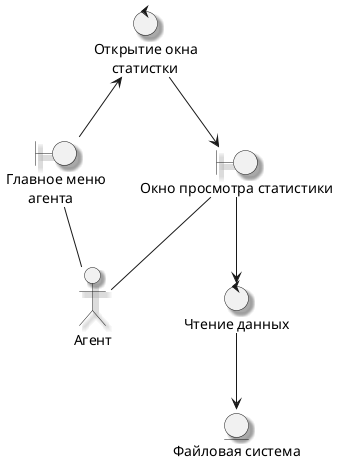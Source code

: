 @startuml
skinparam Shadowing true
actor "Агент" as agent
boundary "Главное меню\n      агента" as mainMenuAc
boundary "Окно просмотра статистики" as statisticWindow

control "Открытие окна\n     статистки" as statisticWindowControl
control "Чтение данных" as readData

entity "Файловая система" as fs

agent -l- mainMenuAc
mainMenuAc -l-> statisticWindowControl
statisticWindowControl --> statisticWindow
statisticWindow -- agent
statisticWindow --> readData
readData --> fs
@enduml